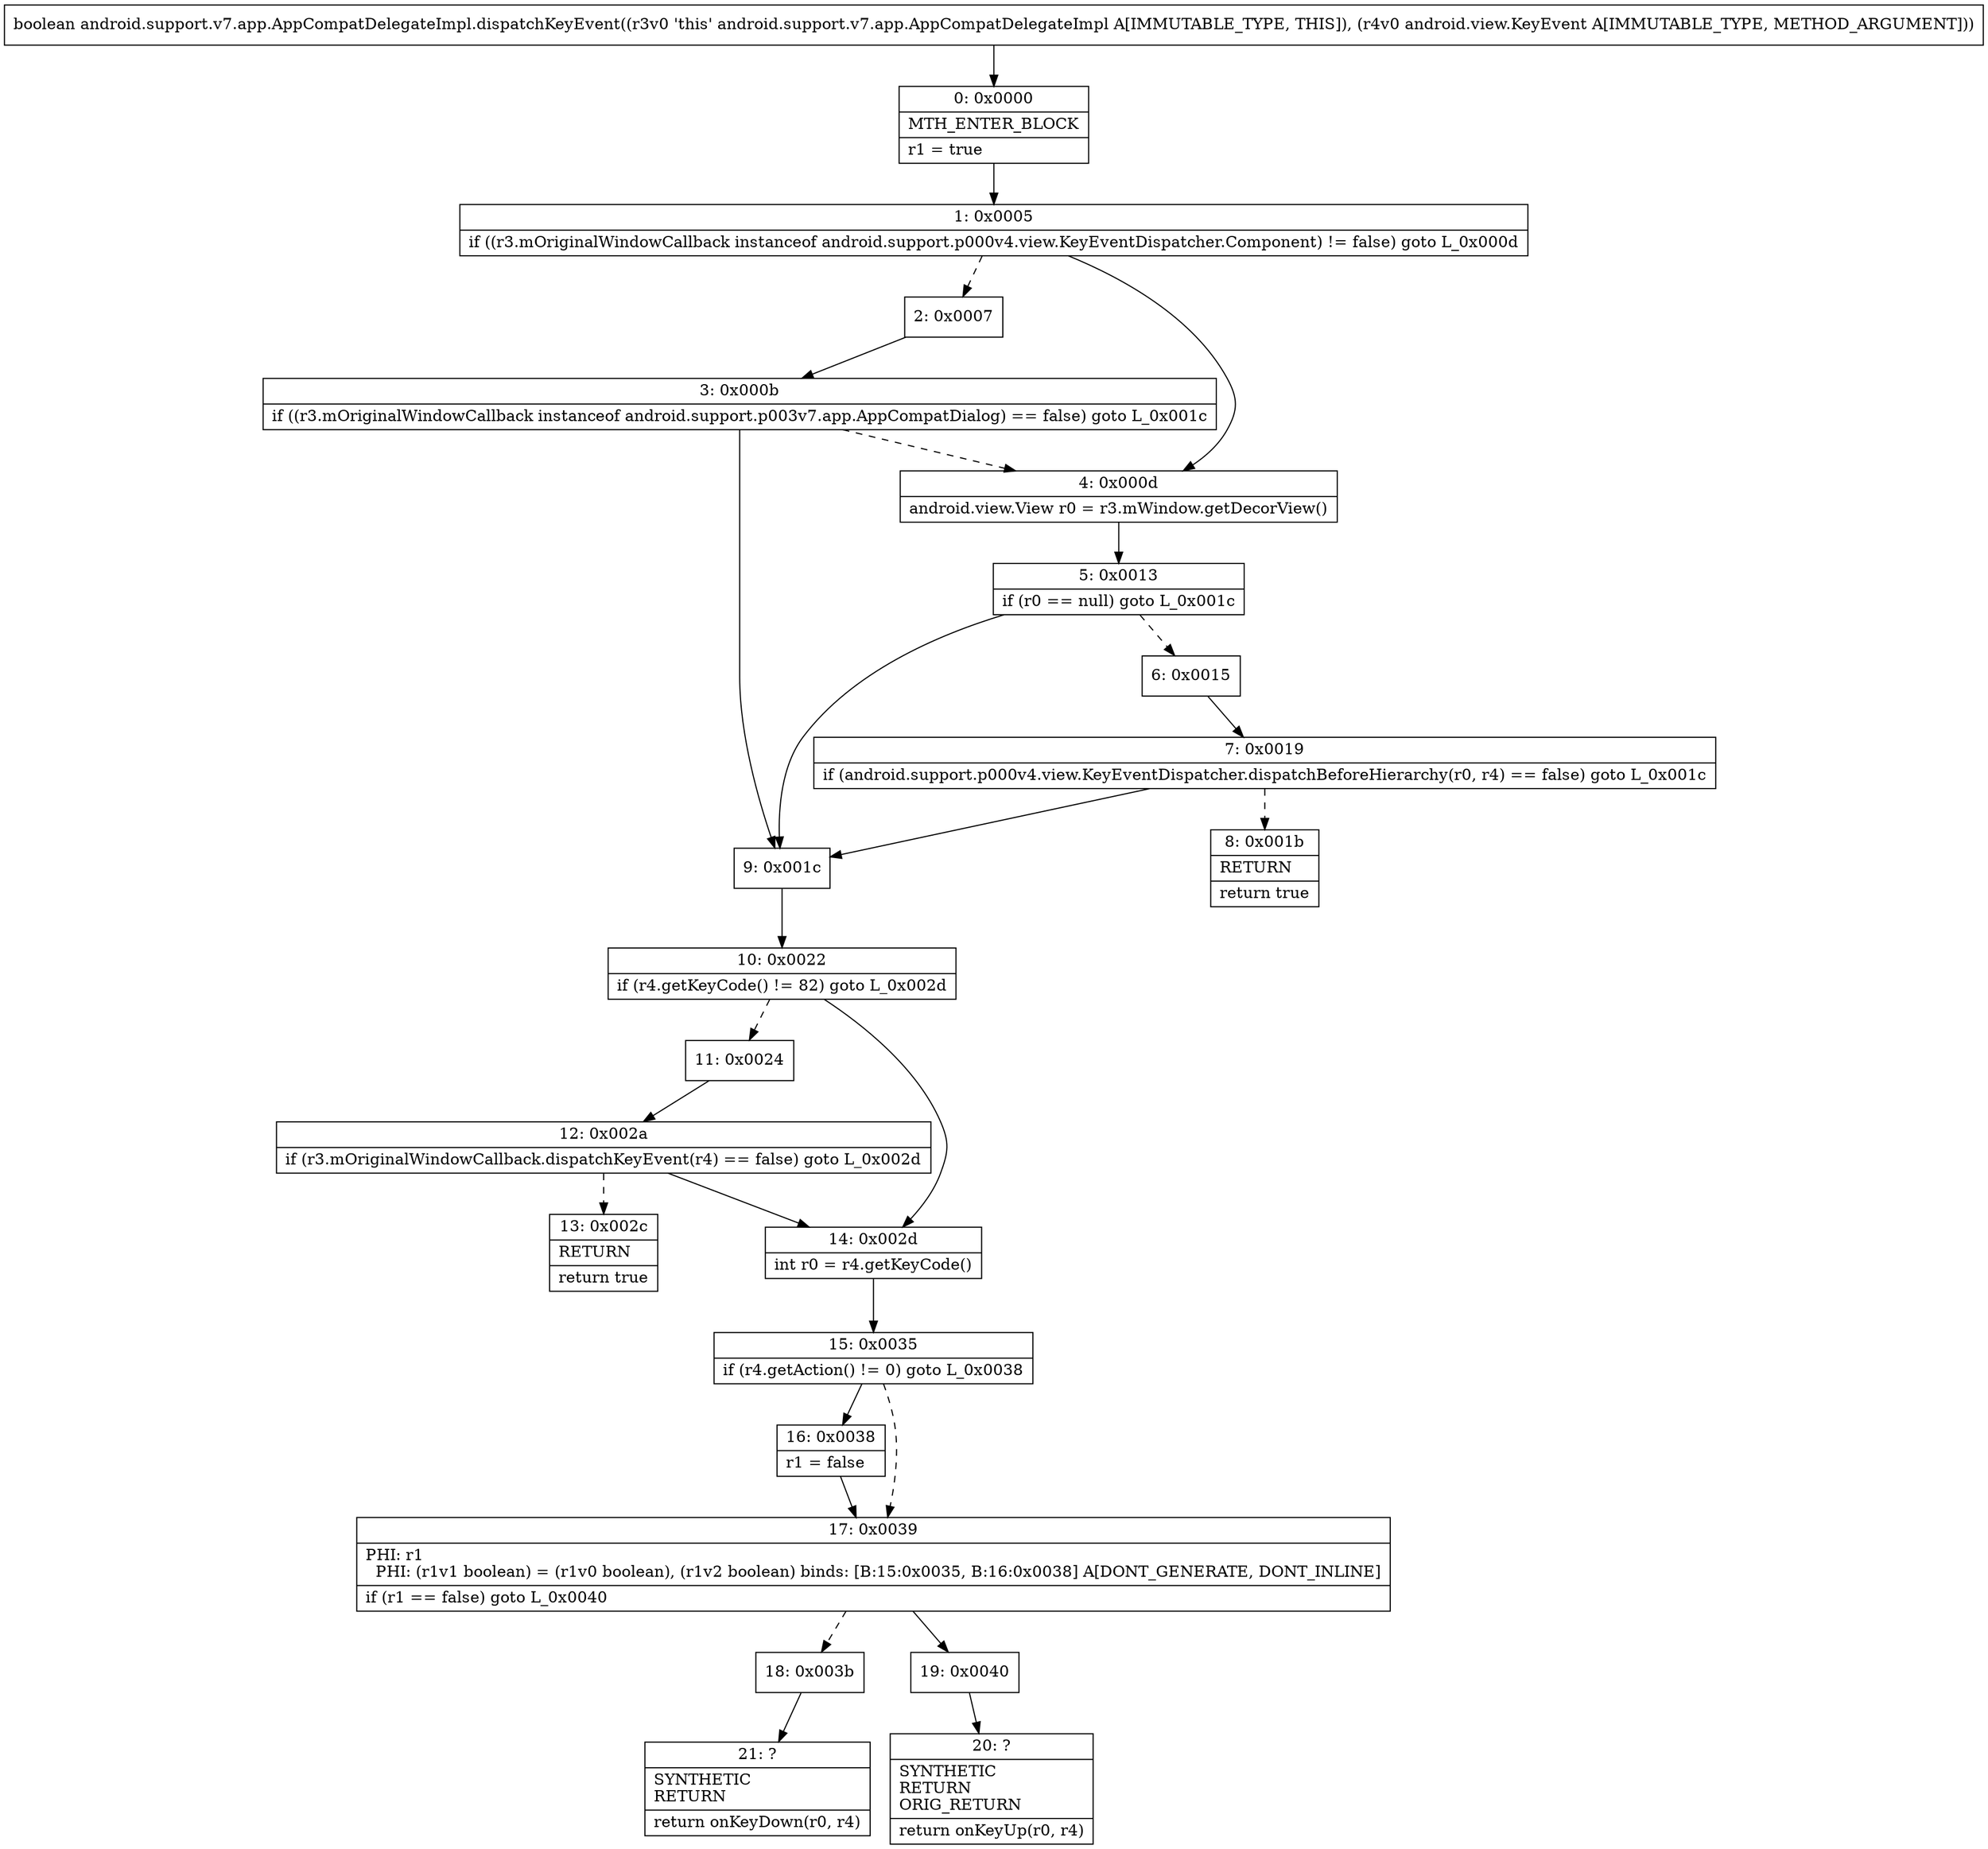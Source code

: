 digraph "CFG forandroid.support.v7.app.AppCompatDelegateImpl.dispatchKeyEvent(Landroid\/view\/KeyEvent;)Z" {
Node_0 [shape=record,label="{0\:\ 0x0000|MTH_ENTER_BLOCK\l|r1 = true\l}"];
Node_1 [shape=record,label="{1\:\ 0x0005|if ((r3.mOriginalWindowCallback instanceof android.support.p000v4.view.KeyEventDispatcher.Component) != false) goto L_0x000d\l}"];
Node_2 [shape=record,label="{2\:\ 0x0007}"];
Node_3 [shape=record,label="{3\:\ 0x000b|if ((r3.mOriginalWindowCallback instanceof android.support.p003v7.app.AppCompatDialog) == false) goto L_0x001c\l}"];
Node_4 [shape=record,label="{4\:\ 0x000d|android.view.View r0 = r3.mWindow.getDecorView()\l}"];
Node_5 [shape=record,label="{5\:\ 0x0013|if (r0 == null) goto L_0x001c\l}"];
Node_6 [shape=record,label="{6\:\ 0x0015}"];
Node_7 [shape=record,label="{7\:\ 0x0019|if (android.support.p000v4.view.KeyEventDispatcher.dispatchBeforeHierarchy(r0, r4) == false) goto L_0x001c\l}"];
Node_8 [shape=record,label="{8\:\ 0x001b|RETURN\l|return true\l}"];
Node_9 [shape=record,label="{9\:\ 0x001c}"];
Node_10 [shape=record,label="{10\:\ 0x0022|if (r4.getKeyCode() != 82) goto L_0x002d\l}"];
Node_11 [shape=record,label="{11\:\ 0x0024}"];
Node_12 [shape=record,label="{12\:\ 0x002a|if (r3.mOriginalWindowCallback.dispatchKeyEvent(r4) == false) goto L_0x002d\l}"];
Node_13 [shape=record,label="{13\:\ 0x002c|RETURN\l|return true\l}"];
Node_14 [shape=record,label="{14\:\ 0x002d|int r0 = r4.getKeyCode()\l}"];
Node_15 [shape=record,label="{15\:\ 0x0035|if (r4.getAction() != 0) goto L_0x0038\l}"];
Node_16 [shape=record,label="{16\:\ 0x0038|r1 = false\l}"];
Node_17 [shape=record,label="{17\:\ 0x0039|PHI: r1 \l  PHI: (r1v1 boolean) = (r1v0 boolean), (r1v2 boolean) binds: [B:15:0x0035, B:16:0x0038] A[DONT_GENERATE, DONT_INLINE]\l|if (r1 == false) goto L_0x0040\l}"];
Node_18 [shape=record,label="{18\:\ 0x003b}"];
Node_19 [shape=record,label="{19\:\ 0x0040}"];
Node_20 [shape=record,label="{20\:\ ?|SYNTHETIC\lRETURN\lORIG_RETURN\l|return onKeyUp(r0, r4)\l}"];
Node_21 [shape=record,label="{21\:\ ?|SYNTHETIC\lRETURN\l|return onKeyDown(r0, r4)\l}"];
MethodNode[shape=record,label="{boolean android.support.v7.app.AppCompatDelegateImpl.dispatchKeyEvent((r3v0 'this' android.support.v7.app.AppCompatDelegateImpl A[IMMUTABLE_TYPE, THIS]), (r4v0 android.view.KeyEvent A[IMMUTABLE_TYPE, METHOD_ARGUMENT])) }"];
MethodNode -> Node_0;
Node_0 -> Node_1;
Node_1 -> Node_2[style=dashed];
Node_1 -> Node_4;
Node_2 -> Node_3;
Node_3 -> Node_4[style=dashed];
Node_3 -> Node_9;
Node_4 -> Node_5;
Node_5 -> Node_6[style=dashed];
Node_5 -> Node_9;
Node_6 -> Node_7;
Node_7 -> Node_8[style=dashed];
Node_7 -> Node_9;
Node_9 -> Node_10;
Node_10 -> Node_11[style=dashed];
Node_10 -> Node_14;
Node_11 -> Node_12;
Node_12 -> Node_13[style=dashed];
Node_12 -> Node_14;
Node_14 -> Node_15;
Node_15 -> Node_16;
Node_15 -> Node_17[style=dashed];
Node_16 -> Node_17;
Node_17 -> Node_18[style=dashed];
Node_17 -> Node_19;
Node_18 -> Node_21;
Node_19 -> Node_20;
}

